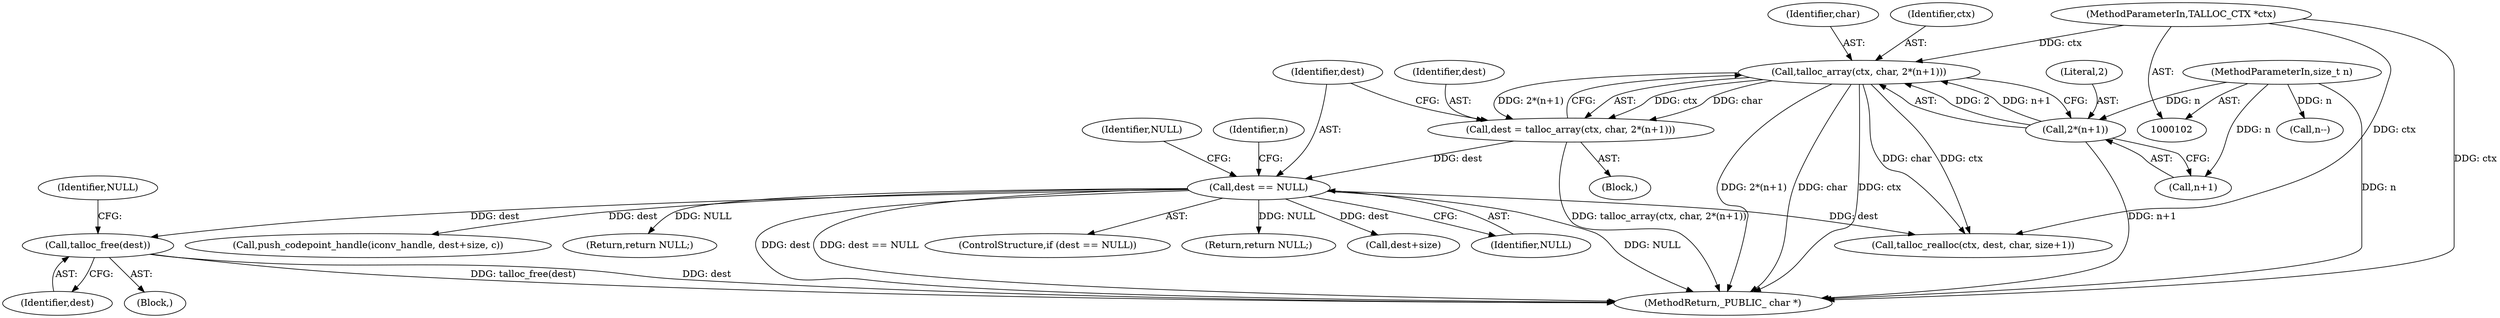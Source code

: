 digraph "0_samba_ba5dbda6d0174a59d221c45cca52ecd232820d48_1@API" {
"1000173" [label="(Call,talloc_free(dest))"];
"1000130" [label="(Call,dest == NULL)"];
"1000119" [label="(Call,dest = talloc_array(ctx, char, 2*(n+1)))"];
"1000121" [label="(Call,talloc_array(ctx, char, 2*(n+1)))"];
"1000104" [label="(MethodParameterIn,TALLOC_CTX *ctx)"];
"1000124" [label="(Call,2*(n+1))"];
"1000106" [label="(MethodParameterIn,size_t n)"];
"1000173" [label="(Call,talloc_free(dest))"];
"1000161" [label="(Call,push_codepoint_handle(iconv_handle, dest+size, c))"];
"1000124" [label="(Call,2*(n+1))"];
"1000134" [label="(Return,return NULL;)"];
"1000123" [label="(Identifier,char)"];
"1000125" [label="(Literal,2)"];
"1000119" [label="(Call,dest = talloc_array(ctx, char, 2*(n+1)))"];
"1000174" [label="(Identifier,dest)"];
"1000120" [label="(Identifier,dest)"];
"1000187" [label="(Call,talloc_realloc(ctx, dest, char, size+1))"];
"1000129" [label="(ControlStructure,if (dest == NULL))"];
"1000138" [label="(Call,n--)"];
"1000126" [label="(Call,n+1)"];
"1000130" [label="(Call,dest == NULL)"];
"1000176" [label="(Identifier,NULL)"];
"1000107" [label="(Block,)"];
"1000135" [label="(Identifier,NULL)"];
"1000121" [label="(Call,talloc_array(ctx, char, 2*(n+1)))"];
"1000106" [label="(MethodParameterIn,size_t n)"];
"1000139" [label="(Identifier,n)"];
"1000175" [label="(Return,return NULL;)"];
"1000163" [label="(Call,dest+size)"];
"1000132" [label="(Identifier,NULL)"];
"1000122" [label="(Identifier,ctx)"];
"1000172" [label="(Block,)"];
"1000131" [label="(Identifier,dest)"];
"1000104" [label="(MethodParameterIn,TALLOC_CTX *ctx)"];
"1000199" [label="(MethodReturn,_PUBLIC_ char *)"];
"1000173" -> "1000172"  [label="AST: "];
"1000173" -> "1000174"  [label="CFG: "];
"1000174" -> "1000173"  [label="AST: "];
"1000176" -> "1000173"  [label="CFG: "];
"1000173" -> "1000199"  [label="DDG: talloc_free(dest)"];
"1000173" -> "1000199"  [label="DDG: dest"];
"1000130" -> "1000173"  [label="DDG: dest"];
"1000130" -> "1000129"  [label="AST: "];
"1000130" -> "1000132"  [label="CFG: "];
"1000131" -> "1000130"  [label="AST: "];
"1000132" -> "1000130"  [label="AST: "];
"1000135" -> "1000130"  [label="CFG: "];
"1000139" -> "1000130"  [label="CFG: "];
"1000130" -> "1000199"  [label="DDG: dest == NULL"];
"1000130" -> "1000199"  [label="DDG: NULL"];
"1000130" -> "1000199"  [label="DDG: dest"];
"1000119" -> "1000130"  [label="DDG: dest"];
"1000130" -> "1000134"  [label="DDG: NULL"];
"1000130" -> "1000161"  [label="DDG: dest"];
"1000130" -> "1000163"  [label="DDG: dest"];
"1000130" -> "1000175"  [label="DDG: NULL"];
"1000130" -> "1000187"  [label="DDG: dest"];
"1000119" -> "1000107"  [label="AST: "];
"1000119" -> "1000121"  [label="CFG: "];
"1000120" -> "1000119"  [label="AST: "];
"1000121" -> "1000119"  [label="AST: "];
"1000131" -> "1000119"  [label="CFG: "];
"1000119" -> "1000199"  [label="DDG: talloc_array(ctx, char, 2*(n+1))"];
"1000121" -> "1000119"  [label="DDG: ctx"];
"1000121" -> "1000119"  [label="DDG: char"];
"1000121" -> "1000119"  [label="DDG: 2*(n+1)"];
"1000121" -> "1000124"  [label="CFG: "];
"1000122" -> "1000121"  [label="AST: "];
"1000123" -> "1000121"  [label="AST: "];
"1000124" -> "1000121"  [label="AST: "];
"1000121" -> "1000199"  [label="DDG: char"];
"1000121" -> "1000199"  [label="DDG: ctx"];
"1000121" -> "1000199"  [label="DDG: 2*(n+1)"];
"1000104" -> "1000121"  [label="DDG: ctx"];
"1000124" -> "1000121"  [label="DDG: 2"];
"1000124" -> "1000121"  [label="DDG: n+1"];
"1000121" -> "1000187"  [label="DDG: ctx"];
"1000121" -> "1000187"  [label="DDG: char"];
"1000104" -> "1000102"  [label="AST: "];
"1000104" -> "1000199"  [label="DDG: ctx"];
"1000104" -> "1000187"  [label="DDG: ctx"];
"1000124" -> "1000126"  [label="CFG: "];
"1000125" -> "1000124"  [label="AST: "];
"1000126" -> "1000124"  [label="AST: "];
"1000124" -> "1000199"  [label="DDG: n+1"];
"1000106" -> "1000124"  [label="DDG: n"];
"1000106" -> "1000102"  [label="AST: "];
"1000106" -> "1000199"  [label="DDG: n"];
"1000106" -> "1000126"  [label="DDG: n"];
"1000106" -> "1000138"  [label="DDG: n"];
}
